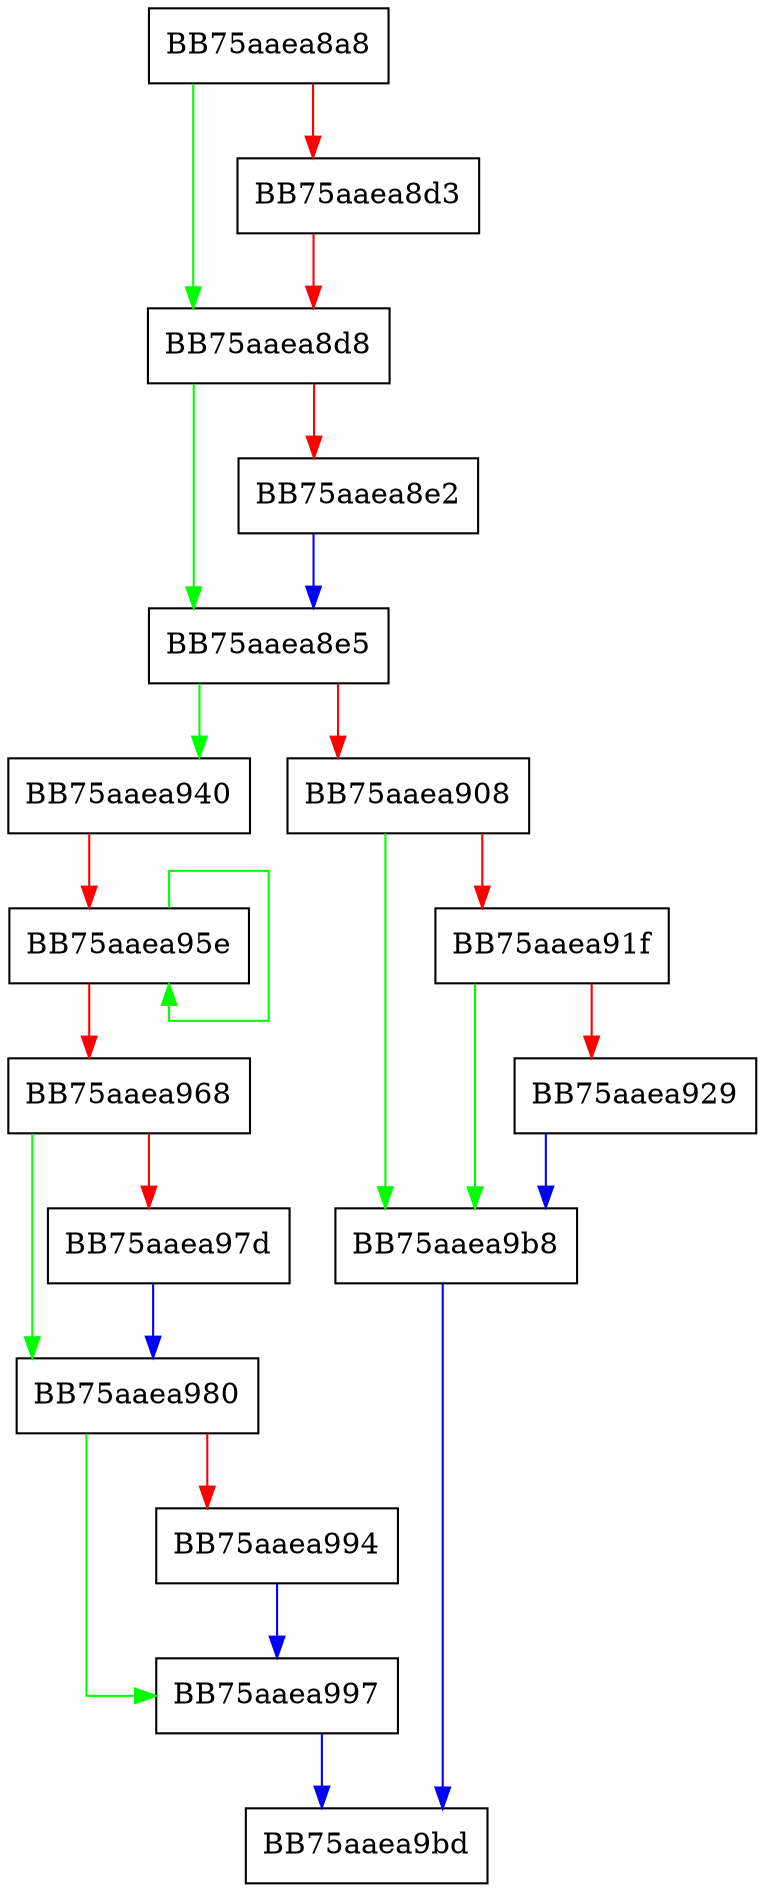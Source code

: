digraph CreateUnknownSubmissionGUID {
  node [shape="box"];
  graph [splines=ortho];
  BB75aaea8a8 -> BB75aaea8d8 [color="green"];
  BB75aaea8a8 -> BB75aaea8d3 [color="red"];
  BB75aaea8d3 -> BB75aaea8d8 [color="red"];
  BB75aaea8d8 -> BB75aaea8e5 [color="green"];
  BB75aaea8d8 -> BB75aaea8e2 [color="red"];
  BB75aaea8e2 -> BB75aaea8e5 [color="blue"];
  BB75aaea8e5 -> BB75aaea940 [color="green"];
  BB75aaea8e5 -> BB75aaea908 [color="red"];
  BB75aaea908 -> BB75aaea9b8 [color="green"];
  BB75aaea908 -> BB75aaea91f [color="red"];
  BB75aaea91f -> BB75aaea9b8 [color="green"];
  BB75aaea91f -> BB75aaea929 [color="red"];
  BB75aaea929 -> BB75aaea9b8 [color="blue"];
  BB75aaea940 -> BB75aaea95e [color="red"];
  BB75aaea95e -> BB75aaea95e [color="green"];
  BB75aaea95e -> BB75aaea968 [color="red"];
  BB75aaea968 -> BB75aaea980 [color="green"];
  BB75aaea968 -> BB75aaea97d [color="red"];
  BB75aaea97d -> BB75aaea980 [color="blue"];
  BB75aaea980 -> BB75aaea997 [color="green"];
  BB75aaea980 -> BB75aaea994 [color="red"];
  BB75aaea994 -> BB75aaea997 [color="blue"];
  BB75aaea997 -> BB75aaea9bd [color="blue"];
  BB75aaea9b8 -> BB75aaea9bd [color="blue"];
}